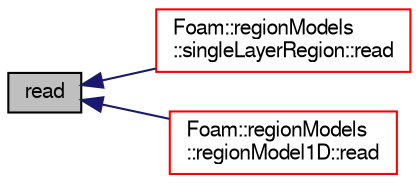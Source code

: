 digraph "read"
{
  bgcolor="transparent";
  edge [fontname="FreeSans",fontsize="10",labelfontname="FreeSans",labelfontsize="10"];
  node [fontname="FreeSans",fontsize="10",shape=record];
  rankdir="LR";
  Node51 [label="read",height=0.2,width=0.4,color="black", fillcolor="grey75", style="filled", fontcolor="black"];
  Node51 -> Node52 [dir="back",color="midnightblue",fontsize="10",style="solid",fontname="FreeSans"];
  Node52 [label="Foam::regionModels\l::singleLayerRegion::read",height=0.2,width=0.4,color="red",URL="$a29018.html#af816873151ddb0126e98bb2f914d8ed5",tooltip="Read control parameters from dictionary. "];
  Node51 -> Node58 [dir="back",color="midnightblue",fontsize="10",style="solid",fontname="FreeSans"];
  Node58 [label="Foam::regionModels\l::regionModel1D::read",height=0.2,width=0.4,color="red",URL="$a29002.html#af816873151ddb0126e98bb2f914d8ed5",tooltip="Read control parameters from dictionary. "];
}

